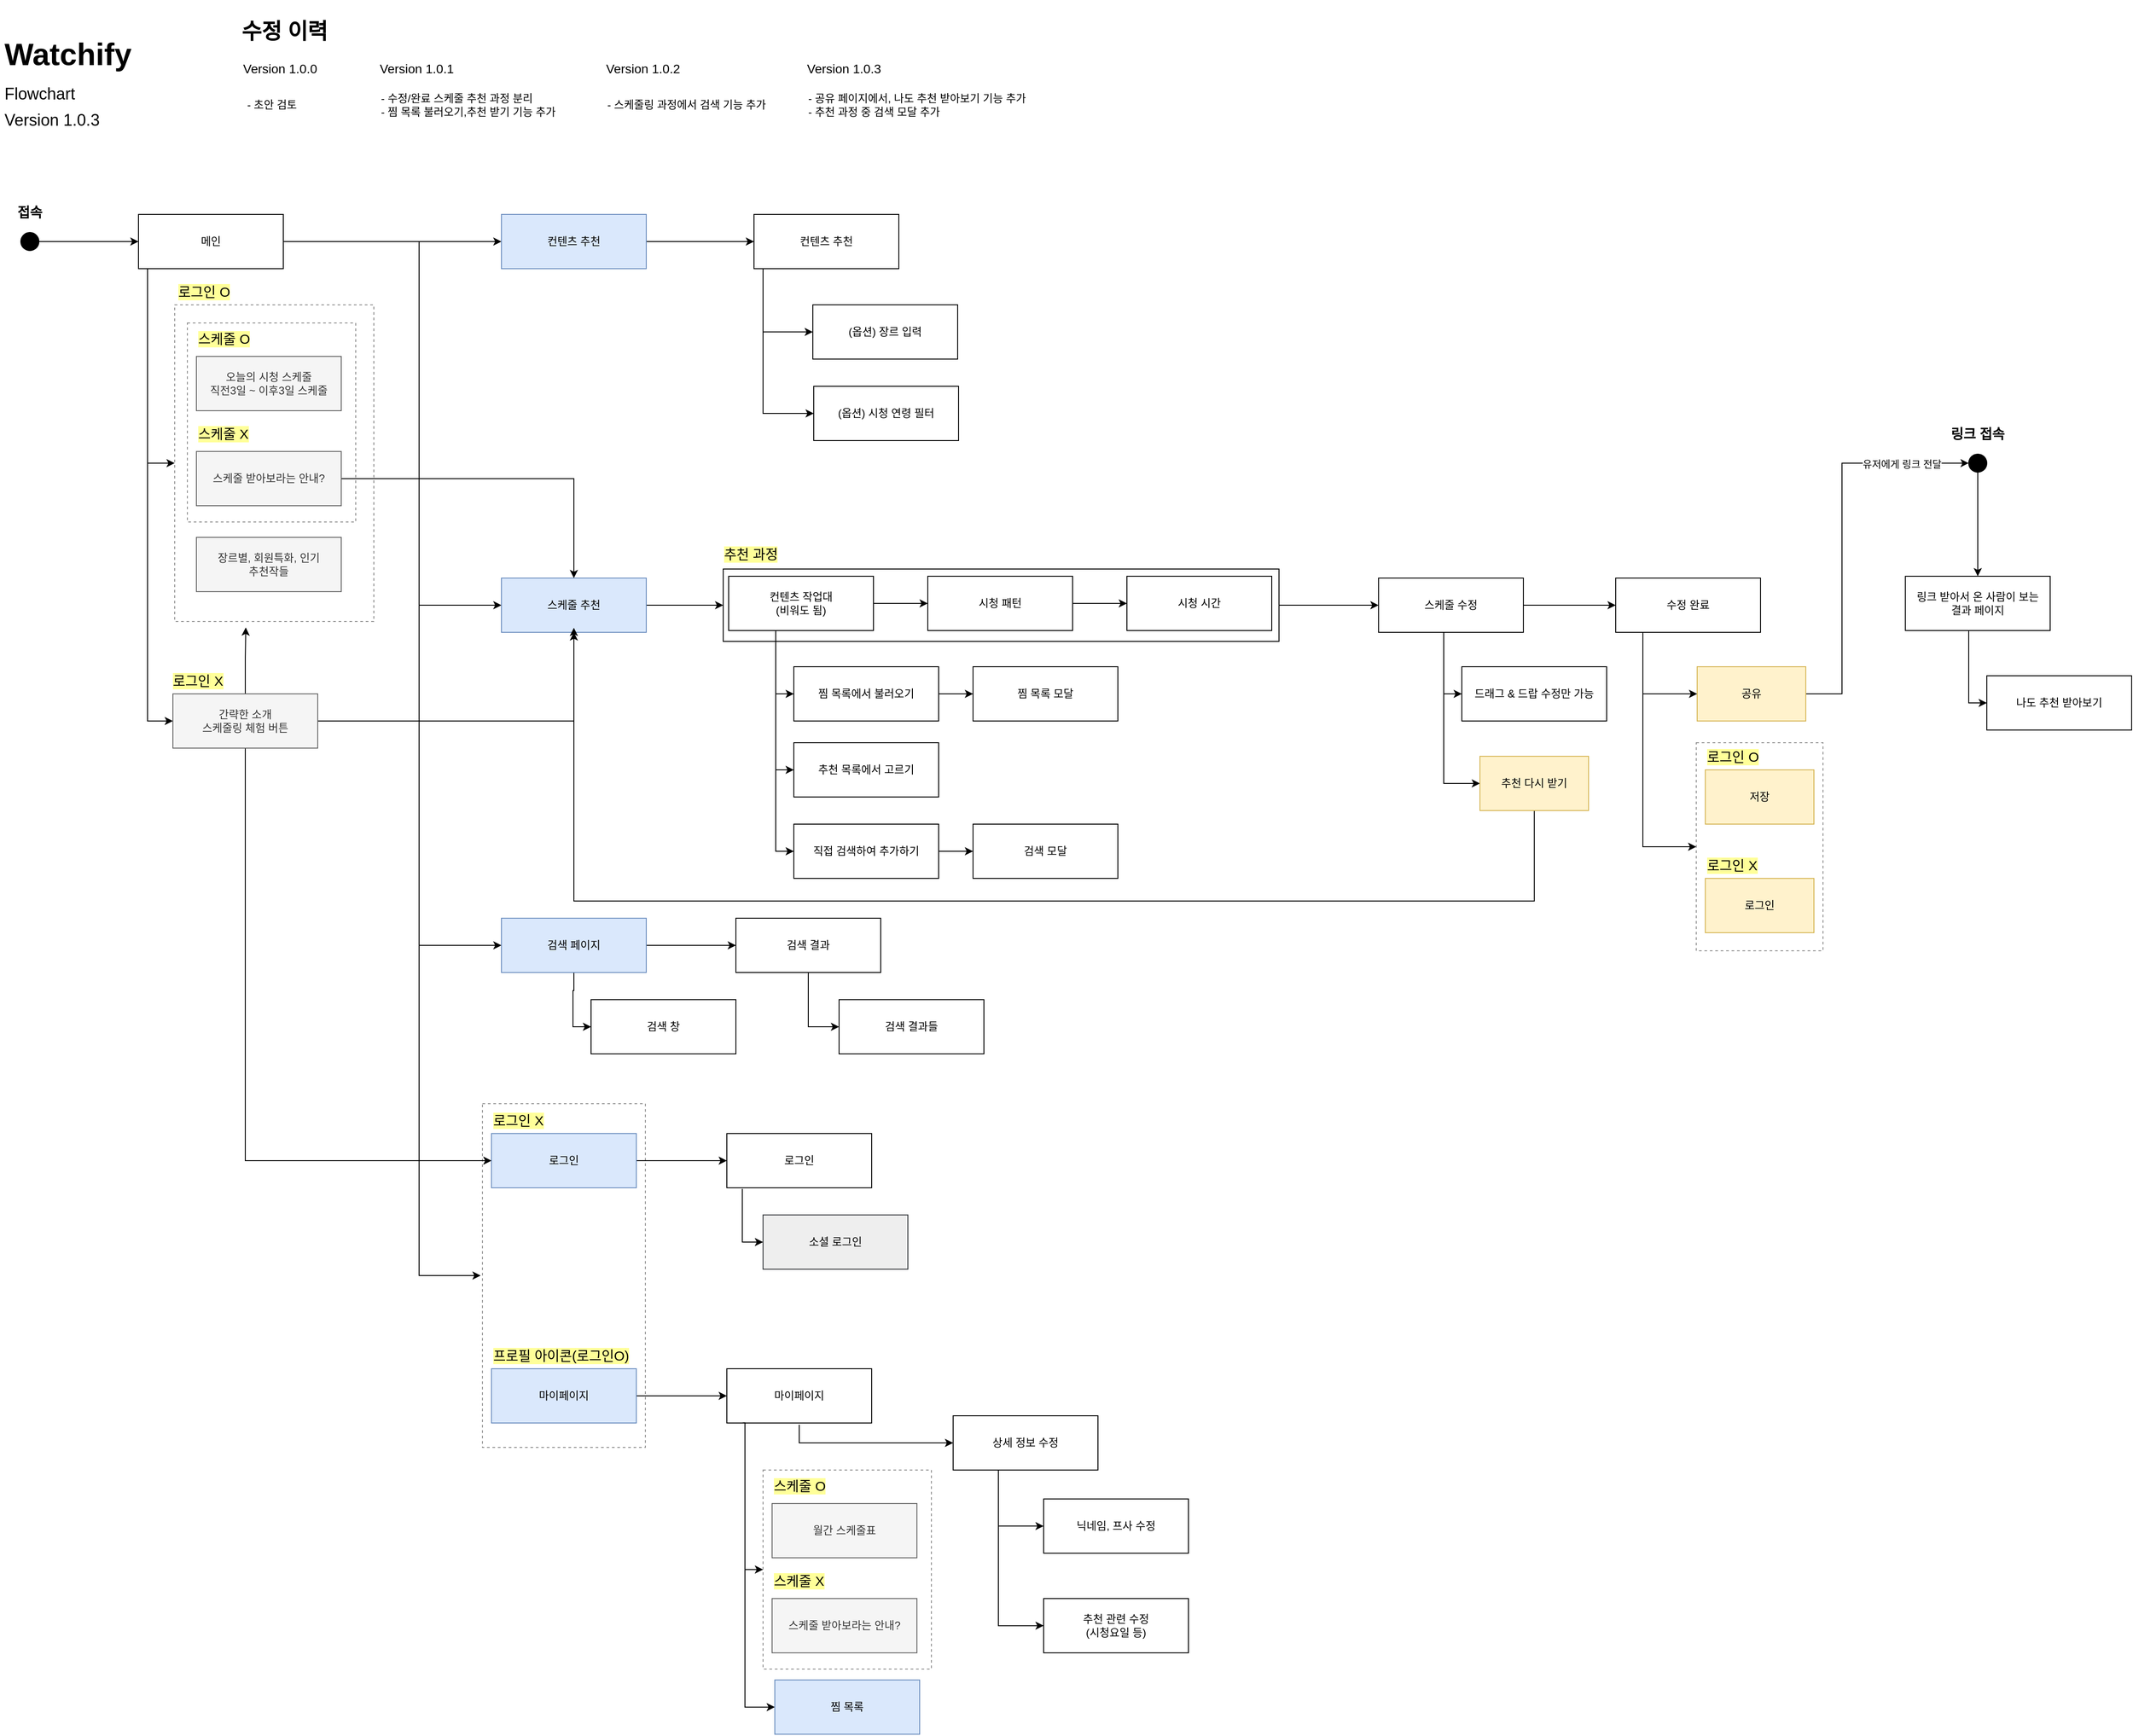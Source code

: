 <mxfile version="21.1.9" type="google">
  <diagram id="C5RBs43oDa-KdzZeNtuy" name="Page-1">
    <mxGraphModel dx="1621" dy="516" grid="1" gridSize="10" guides="1" tooltips="1" connect="1" arrows="1" fold="1" page="1" pageScale="1" pageWidth="827" pageHeight="1169" math="0" shadow="0">
      <root>
        <mxCell id="WIyWlLk6GJQsqaUBKTNV-0" />
        <mxCell id="WIyWlLk6GJQsqaUBKTNV-1" parent="WIyWlLk6GJQsqaUBKTNV-0" />
        <mxCell id="y1CCjUSVL_oUpZ1uXz9z-253" value="" style="rounded=0;whiteSpace=wrap;html=1;dashed=1;strokeWidth=1;fillColor=none;strokeColor=#8F8F8F;" parent="WIyWlLk6GJQsqaUBKTNV-1" vertex="1">
          <mxGeometry x="88" y="1654" width="186" height="220" as="geometry" />
        </mxCell>
        <mxCell id="y1CCjUSVL_oUpZ1uXz9z-239" value="" style="rounded=0;whiteSpace=wrap;html=1;dashed=1;strokeWidth=1;fillColor=none;strokeColor=#8F8F8F;" parent="WIyWlLk6GJQsqaUBKTNV-1" vertex="1">
          <mxGeometry x="1119" y="850" width="140" height="230" as="geometry" />
        </mxCell>
        <mxCell id="y1CCjUSVL_oUpZ1uXz9z-2" value="" style="rounded=0;whiteSpace=wrap;html=1;dashed=1;strokeWidth=1;fillColor=none;strokeColor=#8F8F8F;" parent="WIyWlLk6GJQsqaUBKTNV-1" vertex="1">
          <mxGeometry x="-562" y="365.94" width="220" height="350.06" as="geometry" />
        </mxCell>
        <mxCell id="y1CCjUSVL_oUpZ1uXz9z-4" value="" style="rounded=0;whiteSpace=wrap;html=1;dashed=1;strokeWidth=1;fillColor=none;strokeColor=#8F8F8F;" parent="WIyWlLk6GJQsqaUBKTNV-1" vertex="1">
          <mxGeometry x="-222" y="1249" width="180" height="380" as="geometry" />
        </mxCell>
        <mxCell id="y1CCjUSVL_oUpZ1uXz9z-5" value="&lt;h1&gt;&lt;span style=&quot;font-size: 34px;&quot;&gt;Watchify&lt;/span&gt;&lt;/h1&gt;&lt;p style=&quot;font-size: 18px; line-height: 60%;&quot;&gt;&lt;font style=&quot;font-size: 18px;&quot;&gt;&lt;span style=&quot;background-color: initial;&quot;&gt;Flowchart&lt;/span&gt;&lt;br&gt;&lt;/font&gt;&lt;/p&gt;&lt;p style=&quot;font-size: 18px; line-height: 60%;&quot;&gt;&lt;font style=&quot;font-size: 18px;&quot;&gt;Version 1.0.3&lt;/font&gt;&lt;/p&gt;" style="text;html=1;strokeColor=none;fillColor=none;spacing=5;spacingTop=-20;whiteSpace=wrap;overflow=hidden;rounded=0;horizontal=1;strokeWidth=1;" parent="WIyWlLk6GJQsqaUBKTNV-1" vertex="1">
          <mxGeometry x="-755" y="63" width="190" height="130" as="geometry" />
        </mxCell>
        <mxCell id="y1CCjUSVL_oUpZ1uXz9z-10" value="" style="ellipse;whiteSpace=wrap;html=1;fillColor=#000000;fontSize=12;align=center;strokeWidth=1;" parent="WIyWlLk6GJQsqaUBKTNV-1" vertex="1">
          <mxGeometry x="-732" y="286" width="20" height="20" as="geometry" />
        </mxCell>
        <mxCell id="y1CCjUSVL_oUpZ1uXz9z-11" style="edgeStyle=orthogonalEdgeStyle;rounded=0;html=1;exitX=1;exitY=0.5;startArrow=none;startFill=0;endArrow=classic;endFill=1;jettySize=auto;orthogonalLoop=1;fontColor=#F7F7F7;strokeWidth=1;" parent="WIyWlLk6GJQsqaUBKTNV-1" source="y1CCjUSVL_oUpZ1uXz9z-10" edge="1">
          <mxGeometry relative="1" as="geometry">
            <mxPoint x="-602" y="296" as="targetPoint" />
          </mxGeometry>
        </mxCell>
        <mxCell id="y1CCjUSVL_oUpZ1uXz9z-12" style="edgeStyle=orthogonalEdgeStyle;rounded=0;orthogonalLoop=1;jettySize=auto;html=1;exitX=1;exitY=0.5;exitDx=0;exitDy=0;entryX=0;entryY=0.5;entryDx=0;entryDy=0;strokeWidth=1;fontSize=16;" parent="WIyWlLk6GJQsqaUBKTNV-1" source="y1CCjUSVL_oUpZ1uXz9z-16" target="y1CCjUSVL_oUpZ1uXz9z-21" edge="1">
          <mxGeometry relative="1" as="geometry">
            <Array as="points">
              <mxPoint x="-292" y="296" />
              <mxPoint x="-292" y="698" />
            </Array>
          </mxGeometry>
        </mxCell>
        <mxCell id="y1CCjUSVL_oUpZ1uXz9z-13" style="edgeStyle=orthogonalEdgeStyle;rounded=0;orthogonalLoop=1;jettySize=auto;html=1;exitX=1;exitY=0.5;exitDx=0;exitDy=0;entryX=0;entryY=0.5;entryDx=0;entryDy=0;strokeWidth=1;fontSize=16;" parent="WIyWlLk6GJQsqaUBKTNV-1" source="y1CCjUSVL_oUpZ1uXz9z-16" target="y1CCjUSVL_oUpZ1uXz9z-19" edge="1">
          <mxGeometry relative="1" as="geometry" />
        </mxCell>
        <mxCell id="y1CCjUSVL_oUpZ1uXz9z-165" style="edgeStyle=orthogonalEdgeStyle;rounded=0;orthogonalLoop=1;jettySize=auto;html=1;entryX=0;entryY=0.5;entryDx=0;entryDy=0;" parent="WIyWlLk6GJQsqaUBKTNV-1" source="y1CCjUSVL_oUpZ1uXz9z-16" target="y1CCjUSVL_oUpZ1uXz9z-94" edge="1">
          <mxGeometry relative="1" as="geometry">
            <Array as="points">
              <mxPoint x="-592" y="826" />
            </Array>
          </mxGeometry>
        </mxCell>
        <mxCell id="y1CCjUSVL_oUpZ1uXz9z-169" style="edgeStyle=orthogonalEdgeStyle;rounded=0;orthogonalLoop=1;jettySize=auto;html=1;entryX=0;entryY=0.5;entryDx=0;entryDy=0;" parent="WIyWlLk6GJQsqaUBKTNV-1" source="y1CCjUSVL_oUpZ1uXz9z-16" target="y1CCjUSVL_oUpZ1uXz9z-2" edge="1">
          <mxGeometry relative="1" as="geometry">
            <Array as="points">
              <mxPoint x="-592" y="541" />
            </Array>
          </mxGeometry>
        </mxCell>
        <mxCell id="y1CCjUSVL_oUpZ1uXz9z-176" style="edgeStyle=orthogonalEdgeStyle;rounded=0;orthogonalLoop=1;jettySize=auto;html=1;entryX=0;entryY=0.5;entryDx=0;entryDy=0;" parent="WIyWlLk6GJQsqaUBKTNV-1" source="y1CCjUSVL_oUpZ1uXz9z-16" target="y1CCjUSVL_oUpZ1uXz9z-137" edge="1">
          <mxGeometry relative="1" as="geometry">
            <Array as="points">
              <mxPoint x="-292" y="296" />
              <mxPoint x="-292" y="1074" />
            </Array>
          </mxGeometry>
        </mxCell>
        <mxCell id="y1CCjUSVL_oUpZ1uXz9z-290" style="edgeStyle=orthogonalEdgeStyle;rounded=0;orthogonalLoop=1;jettySize=auto;html=1;entryX=0;entryY=0.5;entryDx=0;entryDy=0;" parent="WIyWlLk6GJQsqaUBKTNV-1" edge="1">
          <mxGeometry relative="1" as="geometry">
            <mxPoint x="-444" y="296.043" as="sourcePoint" />
            <mxPoint x="-224" y="1439" as="targetPoint" />
            <Array as="points">
              <mxPoint x="-292" y="296" />
              <mxPoint x="-292" y="1439" />
            </Array>
          </mxGeometry>
        </mxCell>
        <mxCell id="y1CCjUSVL_oUpZ1uXz9z-16" value="메인" style="rounded=0;whiteSpace=wrap;html=1;strokeWidth=1;" parent="WIyWlLk6GJQsqaUBKTNV-1" vertex="1">
          <mxGeometry x="-602" y="266" width="160" height="60" as="geometry" />
        </mxCell>
        <mxCell id="y1CCjUSVL_oUpZ1uXz9z-17" value="&lt;b&gt;접속&lt;/b&gt;" style="text;html=1;strokeColor=none;fillColor=none;align=center;verticalAlign=middle;whiteSpace=wrap;rounded=0;dashed=1;strokeWidth=1;fontSize=15;" parent="WIyWlLk6GJQsqaUBKTNV-1" vertex="1">
          <mxGeometry x="-752" y="248" width="60" height="30" as="geometry" />
        </mxCell>
        <mxCell id="y1CCjUSVL_oUpZ1uXz9z-178" style="edgeStyle=orthogonalEdgeStyle;rounded=0;orthogonalLoop=1;jettySize=auto;html=1;entryX=0;entryY=0.5;entryDx=0;entryDy=0;" parent="WIyWlLk6GJQsqaUBKTNV-1" source="y1CCjUSVL_oUpZ1uXz9z-19" target="y1CCjUSVL_oUpZ1uXz9z-177" edge="1">
          <mxGeometry relative="1" as="geometry" />
        </mxCell>
        <mxCell id="y1CCjUSVL_oUpZ1uXz9z-19" value="컨텐츠 추천" style="rounded=0;whiteSpace=wrap;html=1;strokeWidth=1;fillColor=#dae8fc;strokeColor=#6c8ebf;" parent="WIyWlLk6GJQsqaUBKTNV-1" vertex="1">
          <mxGeometry x="-201" y="266" width="160" height="60" as="geometry" />
        </mxCell>
        <mxCell id="y1CCjUSVL_oUpZ1uXz9z-205" style="edgeStyle=orthogonalEdgeStyle;rounded=0;orthogonalLoop=1;jettySize=auto;html=1;entryX=0;entryY=0.5;entryDx=0;entryDy=0;" parent="WIyWlLk6GJQsqaUBKTNV-1" source="y1CCjUSVL_oUpZ1uXz9z-21" target="y1CCjUSVL_oUpZ1uXz9z-179" edge="1">
          <mxGeometry relative="1" as="geometry" />
        </mxCell>
        <mxCell id="y1CCjUSVL_oUpZ1uXz9z-21" value="스케줄 추천" style="rounded=0;whiteSpace=wrap;html=1;strokeWidth=1;fillColor=#dae8fc;strokeColor=#6c8ebf;" parent="WIyWlLk6GJQsqaUBKTNV-1" vertex="1">
          <mxGeometry x="-201" y="668" width="160" height="60" as="geometry" />
        </mxCell>
        <mxCell id="y1CCjUSVL_oUpZ1uXz9z-22" style="edgeStyle=orthogonalEdgeStyle;rounded=0;orthogonalLoop=1;jettySize=auto;html=1;exitX=1;exitY=0.5;exitDx=0;exitDy=0;entryX=0;entryY=0.5;entryDx=0;entryDy=0;strokeWidth=1;fontSize=16;" parent="WIyWlLk6GJQsqaUBKTNV-1" source="y1CCjUSVL_oUpZ1uXz9z-23" target="y1CCjUSVL_oUpZ1uXz9z-32" edge="1">
          <mxGeometry relative="1" as="geometry" />
        </mxCell>
        <mxCell id="y1CCjUSVL_oUpZ1uXz9z-23" value="로그인" style="rounded=0;whiteSpace=wrap;html=1;strokeWidth=1;fillColor=#dae8fc;strokeColor=#6c8ebf;" parent="WIyWlLk6GJQsqaUBKTNV-1" vertex="1">
          <mxGeometry x="-212" y="1282" width="160" height="60" as="geometry" />
        </mxCell>
        <mxCell id="y1CCjUSVL_oUpZ1uXz9z-24" style="edgeStyle=orthogonalEdgeStyle;rounded=0;orthogonalLoop=1;jettySize=auto;html=1;exitX=1;exitY=0.5;exitDx=0;exitDy=0;entryX=0;entryY=0.5;entryDx=0;entryDy=0;strokeWidth=1;fontSize=16;" parent="WIyWlLk6GJQsqaUBKTNV-1" source="y1CCjUSVL_oUpZ1uXz9z-25" target="y1CCjUSVL_oUpZ1uXz9z-34" edge="1">
          <mxGeometry relative="1" as="geometry" />
        </mxCell>
        <mxCell id="y1CCjUSVL_oUpZ1uXz9z-25" value="마이페이지" style="rounded=0;whiteSpace=wrap;html=1;strokeWidth=1;fillColor=#dae8fc;strokeColor=#6c8ebf;" parent="WIyWlLk6GJQsqaUBKTNV-1" vertex="1">
          <mxGeometry x="-212" y="1542" width="160" height="60" as="geometry" />
        </mxCell>
        <mxCell id="y1CCjUSVL_oUpZ1uXz9z-31" style="edgeStyle=orthogonalEdgeStyle;rounded=0;orthogonalLoop=1;jettySize=auto;html=1;exitX=0.107;exitY=1.02;exitDx=0;exitDy=0;entryX=0;entryY=0.5;entryDx=0;entryDy=0;strokeWidth=1;fontSize=15;exitPerimeter=0;" parent="WIyWlLk6GJQsqaUBKTNV-1" source="y1CCjUSVL_oUpZ1uXz9z-32" target="y1CCjUSVL_oUpZ1uXz9z-47" edge="1">
          <mxGeometry relative="1" as="geometry" />
        </mxCell>
        <mxCell id="y1CCjUSVL_oUpZ1uXz9z-32" value="로그인" style="rounded=0;whiteSpace=wrap;html=1;strokeWidth=1;" parent="WIyWlLk6GJQsqaUBKTNV-1" vertex="1">
          <mxGeometry x="48" y="1282" width="160" height="60" as="geometry" />
        </mxCell>
        <mxCell id="y1CCjUSVL_oUpZ1uXz9z-175" style="edgeStyle=orthogonalEdgeStyle;rounded=0;orthogonalLoop=1;jettySize=auto;html=1;entryX=0;entryY=0.5;entryDx=0;entryDy=0;" parent="WIyWlLk6GJQsqaUBKTNV-1" target="y1CCjUSVL_oUpZ1uXz9z-173" edge="1">
          <mxGeometry relative="1" as="geometry">
            <mxPoint x="128" y="1604" as="sourcePoint" />
            <Array as="points">
              <mxPoint x="128" y="1624" />
            </Array>
          </mxGeometry>
        </mxCell>
        <mxCell id="y1CCjUSVL_oUpZ1uXz9z-256" style="edgeStyle=orthogonalEdgeStyle;rounded=0;orthogonalLoop=1;jettySize=auto;html=1;entryX=0;entryY=0.5;entryDx=0;entryDy=0;" parent="WIyWlLk6GJQsqaUBKTNV-1" source="y1CCjUSVL_oUpZ1uXz9z-34" target="y1CCjUSVL_oUpZ1uXz9z-253" edge="1">
          <mxGeometry relative="1" as="geometry">
            <Array as="points">
              <mxPoint x="68" y="1764" />
            </Array>
          </mxGeometry>
        </mxCell>
        <mxCell id="y1CCjUSVL_oUpZ1uXz9z-34" value="마이페이지" style="rounded=0;whiteSpace=wrap;html=1;strokeWidth=1;" parent="WIyWlLk6GJQsqaUBKTNV-1" vertex="1">
          <mxGeometry x="48" y="1542" width="160" height="60" as="geometry" />
        </mxCell>
        <mxCell id="y1CCjUSVL_oUpZ1uXz9z-45" value="로그인 X" style="text;html=1;strokeColor=none;fillColor=none;align=left;verticalAlign=middle;whiteSpace=wrap;rounded=0;dashed=1;strokeWidth=1;fontSize=15;labelBackgroundColor=#FFFF99;" parent="WIyWlLk6GJQsqaUBKTNV-1" vertex="1">
          <mxGeometry x="-212" y="1252" width="184" height="30" as="geometry" />
        </mxCell>
        <mxCell id="y1CCjUSVL_oUpZ1uXz9z-46" value="프로필 아이콘(로그인O)" style="text;html=1;strokeColor=none;fillColor=none;align=left;verticalAlign=middle;whiteSpace=wrap;rounded=0;dashed=1;strokeWidth=1;fontSize=15;labelBackgroundColor=#FFFF99;" parent="WIyWlLk6GJQsqaUBKTNV-1" vertex="1">
          <mxGeometry x="-212" y="1512" width="184" height="30" as="geometry" />
        </mxCell>
        <mxCell id="y1CCjUSVL_oUpZ1uXz9z-47" value="소셜 로그인" style="rounded=0;whiteSpace=wrap;html=1;strokeWidth=1;fillColor=#eeeeee;strokeColor=#36393d;" parent="WIyWlLk6GJQsqaUBKTNV-1" vertex="1">
          <mxGeometry x="88" y="1372" width="160" height="60" as="geometry" />
        </mxCell>
        <mxCell id="y1CCjUSVL_oUpZ1uXz9z-52" style="edgeStyle=orthogonalEdgeStyle;rounded=0;orthogonalLoop=1;jettySize=auto;html=1;exitX=0.109;exitY=0.997;exitDx=0;exitDy=0;entryX=0;entryY=0.5;entryDx=0;entryDy=0;strokeWidth=1;fontSize=15;exitPerimeter=0;" parent="WIyWlLk6GJQsqaUBKTNV-1" source="y1CCjUSVL_oUpZ1uXz9z-34" target="y1CCjUSVL_oUpZ1uXz9z-56" edge="1">
          <mxGeometry relative="1" as="geometry">
            <mxPoint x="75.44" y="1611.82" as="sourcePoint" />
            <mxPoint x="98" y="1752" as="targetPoint" />
            <Array as="points">
              <mxPoint x="68" y="1602" />
              <mxPoint x="68" y="1916" />
            </Array>
          </mxGeometry>
        </mxCell>
        <mxCell id="y1CCjUSVL_oUpZ1uXz9z-56" value="찜 목록" style="rounded=0;whiteSpace=wrap;html=1;strokeWidth=1;fillColor=#dae8fc;strokeColor=#6c8ebf;" parent="WIyWlLk6GJQsqaUBKTNV-1" vertex="1">
          <mxGeometry x="101" y="1886.06" width="160" height="60" as="geometry" />
        </mxCell>
        <mxCell id="y1CCjUSVL_oUpZ1uXz9z-86" value="로그인 X" style="text;html=1;strokeColor=none;fillColor=none;align=left;verticalAlign=middle;whiteSpace=wrap;rounded=0;dashed=1;strokeWidth=1;fontSize=15;labelBackgroundColor=#FFFF99;" parent="WIyWlLk6GJQsqaUBKTNV-1" vertex="1">
          <mxGeometry x="-566" y="766" width="184" height="30" as="geometry" />
        </mxCell>
        <mxCell id="y1CCjUSVL_oUpZ1uXz9z-87" value="오늘의 시청 스케줄&lt;br&gt;직전3일 ~ 이후3일 스케줄" style="rounded=0;whiteSpace=wrap;html=1;strokeWidth=1;fillColor=#f5f5f5;fontColor=#333333;strokeColor=#666666;" parent="WIyWlLk6GJQsqaUBKTNV-1" vertex="1">
          <mxGeometry x="-538" y="423" width="160" height="60" as="geometry" />
        </mxCell>
        <mxCell id="y1CCjUSVL_oUpZ1uXz9z-88" value="스케줄 O" style="text;html=1;strokeColor=none;fillColor=none;align=left;verticalAlign=middle;whiteSpace=wrap;rounded=0;dashed=1;strokeWidth=1;fontSize=15;labelBackgroundColor=#FFFF99;" parent="WIyWlLk6GJQsqaUBKTNV-1" vertex="1">
          <mxGeometry x="-538" y="387.94" width="184" height="30" as="geometry" />
        </mxCell>
        <mxCell id="y1CCjUSVL_oUpZ1uXz9z-202" style="edgeStyle=orthogonalEdgeStyle;rounded=0;orthogonalLoop=1;jettySize=auto;html=1;entryX=0.5;entryY=1;entryDx=0;entryDy=0;" parent="WIyWlLk6GJQsqaUBKTNV-1" source="y1CCjUSVL_oUpZ1uXz9z-94" target="y1CCjUSVL_oUpZ1uXz9z-21" edge="1">
          <mxGeometry relative="1" as="geometry" />
        </mxCell>
        <mxCell id="y1CCjUSVL_oUpZ1uXz9z-312" style="edgeStyle=orthogonalEdgeStyle;rounded=0;orthogonalLoop=1;jettySize=auto;html=1;entryX=0;entryY=0.5;entryDx=0;entryDy=0;" parent="WIyWlLk6GJQsqaUBKTNV-1" source="y1CCjUSVL_oUpZ1uXz9z-94" target="y1CCjUSVL_oUpZ1uXz9z-23" edge="1">
          <mxGeometry relative="1" as="geometry">
            <Array as="points">
              <mxPoint x="-484" y="1312" />
            </Array>
          </mxGeometry>
        </mxCell>
        <mxCell id="y1CCjUSVL_oUpZ1uXz9z-315" style="edgeStyle=orthogonalEdgeStyle;rounded=0;orthogonalLoop=1;jettySize=auto;html=1;entryX=0.357;entryY=1.019;entryDx=0;entryDy=0;entryPerimeter=0;" parent="WIyWlLk6GJQsqaUBKTNV-1" source="y1CCjUSVL_oUpZ1uXz9z-94" target="y1CCjUSVL_oUpZ1uXz9z-2" edge="1">
          <mxGeometry relative="1" as="geometry" />
        </mxCell>
        <mxCell id="y1CCjUSVL_oUpZ1uXz9z-94" value="간략한 소개&lt;br&gt;스케줄링 체험 버튼" style="rounded=0;whiteSpace=wrap;html=1;strokeWidth=1;fillColor=#f5f5f5;fontColor=#333333;strokeColor=#666666;" parent="WIyWlLk6GJQsqaUBKTNV-1" vertex="1">
          <mxGeometry x="-564" y="796" width="160" height="60" as="geometry" />
        </mxCell>
        <mxCell id="y1CCjUSVL_oUpZ1uXz9z-215" style="edgeStyle=orthogonalEdgeStyle;rounded=0;orthogonalLoop=1;jettySize=auto;html=1;entryX=0;entryY=0.5;entryDx=0;entryDy=0;" parent="WIyWlLk6GJQsqaUBKTNV-1" source="y1CCjUSVL_oUpZ1uXz9z-137" target="y1CCjUSVL_oUpZ1uXz9z-214" edge="1">
          <mxGeometry relative="1" as="geometry" />
        </mxCell>
        <mxCell id="y1CCjUSVL_oUpZ1uXz9z-217" style="edgeStyle=orthogonalEdgeStyle;rounded=0;orthogonalLoop=1;jettySize=auto;html=1;entryX=0;entryY=0.5;entryDx=0;entryDy=0;" parent="WIyWlLk6GJQsqaUBKTNV-1" source="y1CCjUSVL_oUpZ1uXz9z-137" target="y1CCjUSVL_oUpZ1uXz9z-216" edge="1">
          <mxGeometry relative="1" as="geometry" />
        </mxCell>
        <mxCell id="y1CCjUSVL_oUpZ1uXz9z-137" value="검색 페이지" style="rounded=0;whiteSpace=wrap;html=1;strokeWidth=1;fillColor=#dae8fc;strokeColor=#6c8ebf;" parent="WIyWlLk6GJQsqaUBKTNV-1" vertex="1">
          <mxGeometry x="-201" y="1044" width="160" height="60" as="geometry" />
        </mxCell>
        <mxCell id="y1CCjUSVL_oUpZ1uXz9z-89" value="장르별, 회원특화, 인기&lt;br&gt;추천작들" style="rounded=0;whiteSpace=wrap;html=1;strokeWidth=1;fillColor=#f5f5f5;fontColor=#333333;strokeColor=#666666;" parent="WIyWlLk6GJQsqaUBKTNV-1" vertex="1">
          <mxGeometry x="-538" y="623" width="160" height="60" as="geometry" />
        </mxCell>
        <mxCell id="y1CCjUSVL_oUpZ1uXz9z-259" style="edgeStyle=orthogonalEdgeStyle;rounded=0;orthogonalLoop=1;jettySize=auto;html=1;entryX=0;entryY=0.5;entryDx=0;entryDy=0;" parent="WIyWlLk6GJQsqaUBKTNV-1" source="y1CCjUSVL_oUpZ1uXz9z-173" target="y1CCjUSVL_oUpZ1uXz9z-257" edge="1">
          <mxGeometry relative="1" as="geometry">
            <Array as="points">
              <mxPoint x="348" y="1716" />
            </Array>
          </mxGeometry>
        </mxCell>
        <mxCell id="y1CCjUSVL_oUpZ1uXz9z-260" style="edgeStyle=orthogonalEdgeStyle;rounded=0;orthogonalLoop=1;jettySize=auto;html=1;entryX=0;entryY=0.5;entryDx=0;entryDy=0;" parent="WIyWlLk6GJQsqaUBKTNV-1" source="y1CCjUSVL_oUpZ1uXz9z-173" target="y1CCjUSVL_oUpZ1uXz9z-258" edge="1">
          <mxGeometry relative="1" as="geometry">
            <Array as="points">
              <mxPoint x="348" y="1826" />
            </Array>
          </mxGeometry>
        </mxCell>
        <mxCell id="y1CCjUSVL_oUpZ1uXz9z-173" value="상세 정보 수정" style="rounded=0;whiteSpace=wrap;html=1;strokeWidth=1;" parent="WIyWlLk6GJQsqaUBKTNV-1" vertex="1">
          <mxGeometry x="298" y="1594" width="160" height="60" as="geometry" />
        </mxCell>
        <mxCell id="y1CCjUSVL_oUpZ1uXz9z-191" style="edgeStyle=orthogonalEdgeStyle;rounded=0;orthogonalLoop=1;jettySize=auto;html=1;entryX=0;entryY=0.5;entryDx=0;entryDy=0;" parent="WIyWlLk6GJQsqaUBKTNV-1" source="y1CCjUSVL_oUpZ1uXz9z-177" target="y1CCjUSVL_oUpZ1uXz9z-189" edge="1">
          <mxGeometry relative="1" as="geometry">
            <Array as="points">
              <mxPoint x="88" y="396" />
            </Array>
          </mxGeometry>
        </mxCell>
        <mxCell id="y1CCjUSVL_oUpZ1uXz9z-193" style="edgeStyle=orthogonalEdgeStyle;rounded=0;orthogonalLoop=1;jettySize=auto;html=1;entryX=0;entryY=0.5;entryDx=0;entryDy=0;" parent="WIyWlLk6GJQsqaUBKTNV-1" source="y1CCjUSVL_oUpZ1uXz9z-177" target="y1CCjUSVL_oUpZ1uXz9z-192" edge="1">
          <mxGeometry relative="1" as="geometry">
            <Array as="points">
              <mxPoint x="88" y="486" />
            </Array>
          </mxGeometry>
        </mxCell>
        <mxCell id="y1CCjUSVL_oUpZ1uXz9z-177" value="컨텐츠 추천" style="rounded=0;whiteSpace=wrap;html=1;strokeWidth=1;" parent="WIyWlLk6GJQsqaUBKTNV-1" vertex="1">
          <mxGeometry x="78" y="266" width="160" height="60" as="geometry" />
        </mxCell>
        <mxCell id="y1CCjUSVL_oUpZ1uXz9z-207" style="edgeStyle=orthogonalEdgeStyle;rounded=0;orthogonalLoop=1;jettySize=auto;html=1;entryX=0;entryY=0.5;entryDx=0;entryDy=0;" parent="WIyWlLk6GJQsqaUBKTNV-1" source="y1CCjUSVL_oUpZ1uXz9z-179" target="y1CCjUSVL_oUpZ1uXz9z-206" edge="1">
          <mxGeometry relative="1" as="geometry" />
        </mxCell>
        <mxCell id="y1CCjUSVL_oUpZ1uXz9z-179" value="" style="rounded=0;whiteSpace=wrap;html=1;shadow=0;strokeColor=#000000;strokeWidth=1;fillColor=#ffffff;fontColor=#F7F7F7;align=center;" parent="WIyWlLk6GJQsqaUBKTNV-1" vertex="1">
          <mxGeometry x="44" y="658" width="614" height="80" as="geometry" />
        </mxCell>
        <mxCell id="y1CCjUSVL_oUpZ1uXz9z-180" style="edgeStyle=orthogonalEdgeStyle;rounded=0;orthogonalLoop=1;jettySize=auto;html=1;exitX=1;exitY=0.5;exitDx=0;exitDy=0;entryX=0;entryY=0.5;entryDx=0;entryDy=0;strokeWidth=1;fontSize=15;" parent="WIyWlLk6GJQsqaUBKTNV-1" source="y1CCjUSVL_oUpZ1uXz9z-181" target="y1CCjUSVL_oUpZ1uXz9z-184" edge="1">
          <mxGeometry relative="1" as="geometry" />
        </mxCell>
        <mxCell id="y1CCjUSVL_oUpZ1uXz9z-269" style="edgeStyle=orthogonalEdgeStyle;rounded=0;orthogonalLoop=1;jettySize=auto;html=1;entryX=0;entryY=0.5;entryDx=0;entryDy=0;" parent="WIyWlLk6GJQsqaUBKTNV-1" source="y1CCjUSVL_oUpZ1uXz9z-181" target="y1CCjUSVL_oUpZ1uXz9z-268" edge="1">
          <mxGeometry relative="1" as="geometry">
            <Array as="points">
              <mxPoint x="102" y="796" />
            </Array>
          </mxGeometry>
        </mxCell>
        <mxCell id="y1CCjUSVL_oUpZ1uXz9z-271" style="edgeStyle=orthogonalEdgeStyle;rounded=0;orthogonalLoop=1;jettySize=auto;html=1;entryX=0;entryY=0.5;entryDx=0;entryDy=0;" parent="WIyWlLk6GJQsqaUBKTNV-1" source="y1CCjUSVL_oUpZ1uXz9z-181" target="y1CCjUSVL_oUpZ1uXz9z-270" edge="1">
          <mxGeometry relative="1" as="geometry">
            <Array as="points">
              <mxPoint x="102" y="880" />
            </Array>
          </mxGeometry>
        </mxCell>
        <mxCell id="y1CCjUSVL_oUpZ1uXz9z-292" style="edgeStyle=orthogonalEdgeStyle;rounded=0;orthogonalLoop=1;jettySize=auto;html=1;entryX=0;entryY=0.5;entryDx=0;entryDy=0;" parent="WIyWlLk6GJQsqaUBKTNV-1" source="y1CCjUSVL_oUpZ1uXz9z-181" target="y1CCjUSVL_oUpZ1uXz9z-291" edge="1">
          <mxGeometry relative="1" as="geometry">
            <Array as="points">
              <mxPoint x="102" y="970" />
            </Array>
          </mxGeometry>
        </mxCell>
        <mxCell id="y1CCjUSVL_oUpZ1uXz9z-181" value="컨텐츠 작업대&lt;br&gt;(비워도 됨)" style="rounded=0;whiteSpace=wrap;html=1;strokeWidth=1;" parent="WIyWlLk6GJQsqaUBKTNV-1" vertex="1">
          <mxGeometry x="50.0" y="666" width="160" height="60" as="geometry" />
        </mxCell>
        <mxCell id="y1CCjUSVL_oUpZ1uXz9z-182" value="추천 과정" style="text;html=1;strokeColor=none;fillColor=none;align=left;verticalAlign=middle;whiteSpace=wrap;rounded=0;dashed=1;strokeWidth=1;fontSize=15;labelBackgroundColor=#FFFF99;" parent="WIyWlLk6GJQsqaUBKTNV-1" vertex="1">
          <mxGeometry x="43.0" y="626" width="370" height="30" as="geometry" />
        </mxCell>
        <mxCell id="y1CCjUSVL_oUpZ1uXz9z-183" style="edgeStyle=orthogonalEdgeStyle;rounded=0;orthogonalLoop=1;jettySize=auto;html=1;exitX=1;exitY=0.5;exitDx=0;exitDy=0;entryX=0;entryY=0.5;entryDx=0;entryDy=0;strokeWidth=1;fontSize=15;" parent="WIyWlLk6GJQsqaUBKTNV-1" source="y1CCjUSVL_oUpZ1uXz9z-184" target="y1CCjUSVL_oUpZ1uXz9z-186" edge="1">
          <mxGeometry relative="1" as="geometry" />
        </mxCell>
        <mxCell id="y1CCjUSVL_oUpZ1uXz9z-184" value="시청 패턴" style="rounded=0;whiteSpace=wrap;html=1;strokeWidth=1;" parent="WIyWlLk6GJQsqaUBKTNV-1" vertex="1">
          <mxGeometry x="270.0" y="666" width="160" height="60" as="geometry" />
        </mxCell>
        <mxCell id="y1CCjUSVL_oUpZ1uXz9z-186" value="시청 시간" style="rounded=0;whiteSpace=wrap;html=1;strokeWidth=1;" parent="WIyWlLk6GJQsqaUBKTNV-1" vertex="1">
          <mxGeometry x="490.0" y="666" width="160" height="60" as="geometry" />
        </mxCell>
        <mxCell id="y1CCjUSVL_oUpZ1uXz9z-189" value="(옵션) 장르 입력" style="rounded=0;whiteSpace=wrap;html=1;strokeWidth=1;" parent="WIyWlLk6GJQsqaUBKTNV-1" vertex="1">
          <mxGeometry x="143" y="365.94" width="160" height="60" as="geometry" />
        </mxCell>
        <mxCell id="y1CCjUSVL_oUpZ1uXz9z-192" value="(옵션) 시청 연령 필터" style="rounded=0;whiteSpace=wrap;html=1;strokeWidth=1;" parent="WIyWlLk6GJQsqaUBKTNV-1" vertex="1">
          <mxGeometry x="144" y="456" width="160" height="60" as="geometry" />
        </mxCell>
        <mxCell id="y1CCjUSVL_oUpZ1uXz9z-279" style="edgeStyle=orthogonalEdgeStyle;rounded=0;orthogonalLoop=1;jettySize=auto;html=1;entryX=0;entryY=0.5;entryDx=0;entryDy=0;" parent="WIyWlLk6GJQsqaUBKTNV-1" source="y1CCjUSVL_oUpZ1uXz9z-206" target="y1CCjUSVL_oUpZ1uXz9z-278" edge="1">
          <mxGeometry relative="1" as="geometry">
            <Array as="points">
              <mxPoint x="840" y="796" />
            </Array>
          </mxGeometry>
        </mxCell>
        <mxCell id="y1CCjUSVL_oUpZ1uXz9z-281" style="edgeStyle=orthogonalEdgeStyle;rounded=0;orthogonalLoop=1;jettySize=auto;html=1;entryX=0;entryY=0.5;entryDx=0;entryDy=0;" parent="WIyWlLk6GJQsqaUBKTNV-1" source="y1CCjUSVL_oUpZ1uXz9z-206" target="y1CCjUSVL_oUpZ1uXz9z-280" edge="1">
          <mxGeometry relative="1" as="geometry">
            <Array as="points">
              <mxPoint x="840" y="895" />
            </Array>
          </mxGeometry>
        </mxCell>
        <mxCell id="y1CCjUSVL_oUpZ1uXz9z-305" style="edgeStyle=orthogonalEdgeStyle;rounded=0;orthogonalLoop=1;jettySize=auto;html=1;entryX=0;entryY=0.5;entryDx=0;entryDy=0;" parent="WIyWlLk6GJQsqaUBKTNV-1" source="y1CCjUSVL_oUpZ1uXz9z-206" target="y1CCjUSVL_oUpZ1uXz9z-304" edge="1">
          <mxGeometry relative="1" as="geometry" />
        </mxCell>
        <mxCell id="y1CCjUSVL_oUpZ1uXz9z-206" value="스케줄 수정" style="rounded=0;whiteSpace=wrap;html=1;strokeWidth=1;" parent="WIyWlLk6GJQsqaUBKTNV-1" vertex="1">
          <mxGeometry x="768.0" y="668" width="160" height="60" as="geometry" />
        </mxCell>
        <mxCell id="y1CCjUSVL_oUpZ1uXz9z-208" value="로그인 O" style="text;html=1;strokeColor=none;fillColor=none;align=left;verticalAlign=middle;whiteSpace=wrap;rounded=0;dashed=1;strokeWidth=1;fontSize=15;labelBackgroundColor=#FFFF99;" parent="WIyWlLk6GJQsqaUBKTNV-1" vertex="1">
          <mxGeometry x="-560" y="335.94" width="184" height="30" as="geometry" />
        </mxCell>
        <mxCell id="y1CCjUSVL_oUpZ1uXz9z-209" value="" style="rounded=0;whiteSpace=wrap;html=1;dashed=1;strokeWidth=1;fillColor=none;strokeColor=#8F8F8F;" parent="WIyWlLk6GJQsqaUBKTNV-1" vertex="1">
          <mxGeometry x="-548" y="386" width="186" height="220" as="geometry" />
        </mxCell>
        <mxCell id="y1CCjUSVL_oUpZ1uXz9z-262" style="edgeStyle=orthogonalEdgeStyle;rounded=0;orthogonalLoop=1;jettySize=auto;html=1;" parent="WIyWlLk6GJQsqaUBKTNV-1" source="y1CCjUSVL_oUpZ1uXz9z-210" target="y1CCjUSVL_oUpZ1uXz9z-21" edge="1">
          <mxGeometry relative="1" as="geometry" />
        </mxCell>
        <mxCell id="y1CCjUSVL_oUpZ1uXz9z-210" value="스케줄 받아보라는 안내?" style="rounded=0;whiteSpace=wrap;html=1;strokeWidth=1;fillColor=#f5f5f5;fontColor=#333333;strokeColor=#666666;" parent="WIyWlLk6GJQsqaUBKTNV-1" vertex="1">
          <mxGeometry x="-538" y="528.06" width="160" height="60" as="geometry" />
        </mxCell>
        <mxCell id="y1CCjUSVL_oUpZ1uXz9z-211" value="스케줄 X" style="text;html=1;strokeColor=none;fillColor=none;align=left;verticalAlign=middle;whiteSpace=wrap;rounded=0;dashed=1;strokeWidth=1;fontSize=15;labelBackgroundColor=#FFFF99;" parent="WIyWlLk6GJQsqaUBKTNV-1" vertex="1">
          <mxGeometry x="-538" y="493" width="184" height="30" as="geometry" />
        </mxCell>
        <mxCell id="y1CCjUSVL_oUpZ1uXz9z-219" style="edgeStyle=orthogonalEdgeStyle;rounded=0;orthogonalLoop=1;jettySize=auto;html=1;entryX=0;entryY=0.5;entryDx=0;entryDy=0;" parent="WIyWlLk6GJQsqaUBKTNV-1" source="y1CCjUSVL_oUpZ1uXz9z-214" target="y1CCjUSVL_oUpZ1uXz9z-218" edge="1">
          <mxGeometry relative="1" as="geometry" />
        </mxCell>
        <mxCell id="y1CCjUSVL_oUpZ1uXz9z-214" value="검색 결과" style="rounded=0;whiteSpace=wrap;html=1;strokeWidth=1;" parent="WIyWlLk6GJQsqaUBKTNV-1" vertex="1">
          <mxGeometry x="58" y="1044" width="160" height="60" as="geometry" />
        </mxCell>
        <mxCell id="y1CCjUSVL_oUpZ1uXz9z-216" value="검색 창" style="rounded=0;whiteSpace=wrap;html=1;strokeWidth=1;" parent="WIyWlLk6GJQsqaUBKTNV-1" vertex="1">
          <mxGeometry x="-102" y="1134" width="160" height="60" as="geometry" />
        </mxCell>
        <mxCell id="y1CCjUSVL_oUpZ1uXz9z-218" value="검색 결과들" style="rounded=0;whiteSpace=wrap;html=1;strokeWidth=1;" parent="WIyWlLk6GJQsqaUBKTNV-1" vertex="1">
          <mxGeometry x="172" y="1134" width="160" height="60" as="geometry" />
        </mxCell>
        <mxCell id="y1CCjUSVL_oUpZ1uXz9z-308" style="edgeStyle=orthogonalEdgeStyle;rounded=0;orthogonalLoop=1;jettySize=auto;html=1;entryX=0;entryY=0.5;entryDx=0;entryDy=0;" parent="WIyWlLk6GJQsqaUBKTNV-1" source="y1CCjUSVL_oUpZ1uXz9z-224" target="y1CCjUSVL_oUpZ1uXz9z-295" edge="1">
          <mxGeometry relative="1" as="geometry">
            <Array as="points">
              <mxPoint x="1280" y="796" />
              <mxPoint x="1280" y="541" />
            </Array>
          </mxGeometry>
        </mxCell>
        <mxCell id="y1CCjUSVL_oUpZ1uXz9z-309" value="유저에게 링크 전달" style="edgeLabel;html=1;align=center;verticalAlign=middle;resizable=0;points=[];" parent="y1CCjUSVL_oUpZ1uXz9z-308" connectable="0" vertex="1">
          <mxGeometry x="0.536" y="-1" relative="1" as="geometry">
            <mxPoint x="27" as="offset" />
          </mxGeometry>
        </mxCell>
        <mxCell id="y1CCjUSVL_oUpZ1uXz9z-224" value="공유" style="rounded=0;whiteSpace=wrap;html=1;fillColor=#fff2cc;strokeColor=#d6b656;strokeWidth=1;" parent="WIyWlLk6GJQsqaUBKTNV-1" vertex="1">
          <mxGeometry x="1120" y="766" width="120" height="60" as="geometry" />
        </mxCell>
        <mxCell id="y1CCjUSVL_oUpZ1uXz9z-230" value="저장" style="rounded=0;whiteSpace=wrap;html=1;fillColor=#fff2cc;strokeColor=#d6b656;strokeWidth=1;" parent="WIyWlLk6GJQsqaUBKTNV-1" vertex="1">
          <mxGeometry x="1129" y="880" width="120" height="60" as="geometry" />
        </mxCell>
        <mxCell id="y1CCjUSVL_oUpZ1uXz9z-238" value="로그인" style="rounded=0;whiteSpace=wrap;html=1;fillColor=#fff2cc;strokeColor=#d6b656;strokeWidth=1;" parent="WIyWlLk6GJQsqaUBKTNV-1" vertex="1">
          <mxGeometry x="1129" y="1000" width="120" height="60" as="geometry" />
        </mxCell>
        <mxCell id="y1CCjUSVL_oUpZ1uXz9z-245" value="로그인 O" style="text;html=1;strokeColor=none;fillColor=none;align=left;verticalAlign=middle;whiteSpace=wrap;rounded=0;dashed=1;strokeWidth=1;fontSize=15;labelBackgroundColor=#FFFF99;" parent="WIyWlLk6GJQsqaUBKTNV-1" vertex="1">
          <mxGeometry x="1129" y="850" width="70" height="30" as="geometry" />
        </mxCell>
        <mxCell id="y1CCjUSVL_oUpZ1uXz9z-246" value="로그인 X" style="text;html=1;strokeColor=none;fillColor=none;align=left;verticalAlign=middle;whiteSpace=wrap;rounded=0;dashed=1;strokeWidth=1;fontSize=15;labelBackgroundColor=#FFFF99;" parent="WIyWlLk6GJQsqaUBKTNV-1" vertex="1">
          <mxGeometry x="1129" y="970" width="70" height="30" as="geometry" />
        </mxCell>
        <mxCell id="y1CCjUSVL_oUpZ1uXz9z-299" style="edgeStyle=orthogonalEdgeStyle;rounded=0;orthogonalLoop=1;jettySize=auto;html=1;entryX=0;entryY=0.5;entryDx=0;entryDy=0;" parent="WIyWlLk6GJQsqaUBKTNV-1" source="y1CCjUSVL_oUpZ1uXz9z-247" target="y1CCjUSVL_oUpZ1uXz9z-298" edge="1">
          <mxGeometry relative="1" as="geometry">
            <Array as="points">
              <mxPoint x="1420" y="806" />
            </Array>
          </mxGeometry>
        </mxCell>
        <mxCell id="y1CCjUSVL_oUpZ1uXz9z-247" value="링크 받아서 온 사람이 보는&lt;br&gt;결과 페이지" style="rounded=0;whiteSpace=wrap;html=1;strokeWidth=1;" parent="WIyWlLk6GJQsqaUBKTNV-1" vertex="1">
          <mxGeometry x="1350" y="666" width="160" height="60" as="geometry" />
        </mxCell>
        <mxCell id="y1CCjUSVL_oUpZ1uXz9z-251" value="월간 스케줄표" style="rounded=0;whiteSpace=wrap;html=1;strokeWidth=1;fillColor=#f5f5f5;fontColor=#333333;strokeColor=#666666;" parent="WIyWlLk6GJQsqaUBKTNV-1" vertex="1">
          <mxGeometry x="98" y="1691" width="160" height="60" as="geometry" />
        </mxCell>
        <mxCell id="y1CCjUSVL_oUpZ1uXz9z-252" value="스케줄 O" style="text;html=1;strokeColor=none;fillColor=none;align=left;verticalAlign=middle;whiteSpace=wrap;rounded=0;dashed=1;strokeWidth=1;fontSize=15;labelBackgroundColor=#FFFF99;" parent="WIyWlLk6GJQsqaUBKTNV-1" vertex="1">
          <mxGeometry x="98" y="1655.94" width="184" height="30" as="geometry" />
        </mxCell>
        <mxCell id="y1CCjUSVL_oUpZ1uXz9z-254" value="스케줄 받아보라는 안내?" style="rounded=0;whiteSpace=wrap;html=1;strokeWidth=1;fillColor=#f5f5f5;fontColor=#333333;strokeColor=#666666;" parent="WIyWlLk6GJQsqaUBKTNV-1" vertex="1">
          <mxGeometry x="98" y="1796.06" width="160" height="60" as="geometry" />
        </mxCell>
        <mxCell id="y1CCjUSVL_oUpZ1uXz9z-255" value="스케줄 X" style="text;html=1;strokeColor=none;fillColor=none;align=left;verticalAlign=middle;whiteSpace=wrap;rounded=0;dashed=1;strokeWidth=1;fontSize=15;labelBackgroundColor=#FFFF99;" parent="WIyWlLk6GJQsqaUBKTNV-1" vertex="1">
          <mxGeometry x="98" y="1761" width="184" height="30" as="geometry" />
        </mxCell>
        <mxCell id="y1CCjUSVL_oUpZ1uXz9z-257" value="닉네임, 프사 수정" style="rounded=0;whiteSpace=wrap;html=1;strokeWidth=1;" parent="WIyWlLk6GJQsqaUBKTNV-1" vertex="1">
          <mxGeometry x="398" y="1685.94" width="160" height="60" as="geometry" />
        </mxCell>
        <mxCell id="y1CCjUSVL_oUpZ1uXz9z-258" value="추천 관련 수정&lt;br&gt;(시청요일 등)" style="rounded=0;whiteSpace=wrap;html=1;strokeWidth=1;" parent="WIyWlLk6GJQsqaUBKTNV-1" vertex="1">
          <mxGeometry x="398" y="1796.06" width="160" height="60" as="geometry" />
        </mxCell>
        <mxCell id="y1CCjUSVL_oUpZ1uXz9z-289" style="edgeStyle=orthogonalEdgeStyle;rounded=0;orthogonalLoop=1;jettySize=auto;html=1;entryX=0;entryY=0.5;entryDx=0;entryDy=0;" parent="WIyWlLk6GJQsqaUBKTNV-1" source="y1CCjUSVL_oUpZ1uXz9z-268" target="y1CCjUSVL_oUpZ1uXz9z-288" edge="1">
          <mxGeometry relative="1" as="geometry" />
        </mxCell>
        <mxCell id="y1CCjUSVL_oUpZ1uXz9z-268" value="찜 목록에서 불러오기" style="rounded=0;whiteSpace=wrap;html=1;strokeWidth=1;" parent="WIyWlLk6GJQsqaUBKTNV-1" vertex="1">
          <mxGeometry x="122" y="766" width="160" height="60" as="geometry" />
        </mxCell>
        <mxCell id="y1CCjUSVL_oUpZ1uXz9z-270" value="추천 목록에서 고르기" style="rounded=0;whiteSpace=wrap;html=1;strokeWidth=1;" parent="WIyWlLk6GJQsqaUBKTNV-1" vertex="1">
          <mxGeometry x="122" y="850" width="160" height="60" as="geometry" />
        </mxCell>
        <mxCell id="y1CCjUSVL_oUpZ1uXz9z-278" value="드래그 &amp;amp; 드랍 수정만 가능" style="rounded=0;whiteSpace=wrap;html=1;strokeWidth=1;" parent="WIyWlLk6GJQsqaUBKTNV-1" vertex="1">
          <mxGeometry x="860.0" y="766" width="160" height="60" as="geometry" />
        </mxCell>
        <mxCell id="y1CCjUSVL_oUpZ1uXz9z-282" style="edgeStyle=orthogonalEdgeStyle;rounded=0;orthogonalLoop=1;jettySize=auto;html=1;entryX=0.5;entryY=1;entryDx=0;entryDy=0;" parent="WIyWlLk6GJQsqaUBKTNV-1" edge="1">
          <mxGeometry relative="1" as="geometry">
            <mxPoint x="940.053" y="920" as="sourcePoint" />
            <mxPoint x="-121" y="723" as="targetPoint" />
            <Array as="points">
              <mxPoint x="940" y="1025" />
              <mxPoint x="-121" y="1025" />
            </Array>
          </mxGeometry>
        </mxCell>
        <mxCell id="y1CCjUSVL_oUpZ1uXz9z-280" value="추천 다시 받기" style="rounded=0;whiteSpace=wrap;html=1;fillColor=#fff2cc;strokeColor=#d6b656;strokeWidth=1;" parent="WIyWlLk6GJQsqaUBKTNV-1" vertex="1">
          <mxGeometry x="880" y="865" width="120" height="60" as="geometry" />
        </mxCell>
        <mxCell id="y1CCjUSVL_oUpZ1uXz9z-283" value="&lt;h1 style=&quot;border-color: var(--border-color); text-align: left;&quot;&gt;수정 이력&lt;/h1&gt;" style="text;html=1;align=center;verticalAlign=middle;resizable=0;points=[];autosize=1;strokeColor=none;fillColor=none;" parent="WIyWlLk6GJQsqaUBKTNV-1" vertex="1">
          <mxGeometry x="-506" y="29" width="130" height="70" as="geometry" />
        </mxCell>
        <mxCell id="y1CCjUSVL_oUpZ1uXz9z-284" value="&lt;font style=&quot;font-size: 14px;&quot;&gt;Version 1.0.0&lt;br&gt;&lt;/font&gt;" style="text;html=1;align=center;verticalAlign=middle;resizable=0;points=[];autosize=1;strokeColor=none;fillColor=none;" parent="WIyWlLk6GJQsqaUBKTNV-1" vertex="1">
          <mxGeometry x="-501" y="90" width="110" height="30" as="geometry" />
        </mxCell>
        <mxCell id="y1CCjUSVL_oUpZ1uXz9z-285" value="- 초안 검토" style="text;html=1;align=center;verticalAlign=middle;resizable=0;points=[];autosize=1;strokeColor=none;fillColor=none;" parent="WIyWlLk6GJQsqaUBKTNV-1" vertex="1">
          <mxGeometry x="-495" y="130" width="80" height="30" as="geometry" />
        </mxCell>
        <mxCell id="y1CCjUSVL_oUpZ1uXz9z-286" value="&lt;font style=&quot;font-size: 14px;&quot;&gt;Version 1.0.1&lt;br&gt;&lt;/font&gt;" style="text;html=1;align=center;verticalAlign=middle;resizable=0;points=[];autosize=1;strokeColor=none;fillColor=none;" parent="WIyWlLk6GJQsqaUBKTNV-1" vertex="1">
          <mxGeometry x="-350" y="90" width="110" height="30" as="geometry" />
        </mxCell>
        <mxCell id="y1CCjUSVL_oUpZ1uXz9z-287" value="- 수정/완료 스케줄 추천 과정 분리&lt;br&gt;&lt;div style=&quot;&quot;&gt;&lt;span style=&quot;background-color: initial;&quot;&gt;- 찜 목록 불러오기,추천 받기 기능 추가&lt;/span&gt;&lt;/div&gt;" style="text;html=1;align=left;verticalAlign=middle;resizable=0;points=[];autosize=1;strokeColor=none;fillColor=none;" parent="WIyWlLk6GJQsqaUBKTNV-1" vertex="1">
          <mxGeometry x="-336" y="125" width="230" height="40" as="geometry" />
        </mxCell>
        <mxCell id="y1CCjUSVL_oUpZ1uXz9z-288" value="찜 목록 모달" style="rounded=0;whiteSpace=wrap;html=1;strokeWidth=1;" parent="WIyWlLk6GJQsqaUBKTNV-1" vertex="1">
          <mxGeometry x="320" y="766" width="160" height="60" as="geometry" />
        </mxCell>
        <mxCell id="y1CCjUSVL_oUpZ1uXz9z-311" style="edgeStyle=orthogonalEdgeStyle;rounded=0;orthogonalLoop=1;jettySize=auto;html=1;entryX=0;entryY=0.5;entryDx=0;entryDy=0;" parent="WIyWlLk6GJQsqaUBKTNV-1" source="y1CCjUSVL_oUpZ1uXz9z-291" target="y1CCjUSVL_oUpZ1uXz9z-310" edge="1">
          <mxGeometry relative="1" as="geometry" />
        </mxCell>
        <mxCell id="y1CCjUSVL_oUpZ1uXz9z-291" value="직접 검색하여 추가하기" style="rounded=0;whiteSpace=wrap;html=1;strokeWidth=1;" parent="WIyWlLk6GJQsqaUBKTNV-1" vertex="1">
          <mxGeometry x="122" y="940" width="160" height="60" as="geometry" />
        </mxCell>
        <mxCell id="y1CCjUSVL_oUpZ1uXz9z-293" value="&lt;font style=&quot;font-size: 14px;&quot;&gt;Version 1.0.2&lt;br&gt;&lt;/font&gt;" style="text;html=1;align=center;verticalAlign=middle;resizable=0;points=[];autosize=1;strokeColor=none;fillColor=none;" parent="WIyWlLk6GJQsqaUBKTNV-1" vertex="1">
          <mxGeometry x="-100" y="90" width="110" height="30" as="geometry" />
        </mxCell>
        <mxCell id="y1CCjUSVL_oUpZ1uXz9z-294" value="- 스케줄링 과정에서 검색 기능 추가" style="text;html=1;align=left;verticalAlign=middle;resizable=0;points=[];autosize=1;strokeColor=none;fillColor=none;" parent="WIyWlLk6GJQsqaUBKTNV-1" vertex="1">
          <mxGeometry x="-86" y="130" width="210" height="30" as="geometry" />
        </mxCell>
        <mxCell id="y1CCjUSVL_oUpZ1uXz9z-297" style="edgeStyle=orthogonalEdgeStyle;rounded=0;orthogonalLoop=1;jettySize=auto;html=1;entryX=0.5;entryY=0;entryDx=0;entryDy=0;" parent="WIyWlLk6GJQsqaUBKTNV-1" source="y1CCjUSVL_oUpZ1uXz9z-295" target="y1CCjUSVL_oUpZ1uXz9z-247" edge="1">
          <mxGeometry relative="1" as="geometry" />
        </mxCell>
        <mxCell id="y1CCjUSVL_oUpZ1uXz9z-295" value="" style="ellipse;whiteSpace=wrap;html=1;fillColor=#000000;fontSize=12;align=center;strokeWidth=1;" parent="WIyWlLk6GJQsqaUBKTNV-1" vertex="1">
          <mxGeometry x="1420" y="530.97" width="20" height="20" as="geometry" />
        </mxCell>
        <mxCell id="y1CCjUSVL_oUpZ1uXz9z-296" value="&lt;b&gt;링크 접속&lt;/b&gt;" style="text;html=1;strokeColor=none;fillColor=none;align=center;verticalAlign=middle;whiteSpace=wrap;rounded=0;dashed=1;strokeWidth=1;fontSize=15;" parent="WIyWlLk6GJQsqaUBKTNV-1" vertex="1">
          <mxGeometry x="1395" y="493" width="70" height="30" as="geometry" />
        </mxCell>
        <mxCell id="y1CCjUSVL_oUpZ1uXz9z-298" value="나도 추천 받아보기" style="rounded=0;whiteSpace=wrap;html=1;strokeWidth=1;" parent="WIyWlLk6GJQsqaUBKTNV-1" vertex="1">
          <mxGeometry x="1440" y="776" width="160" height="60" as="geometry" />
        </mxCell>
        <mxCell id="y1CCjUSVL_oUpZ1uXz9z-300" value="&lt;font style=&quot;font-size: 14px;&quot;&gt;Version 1.0.3&lt;br&gt;&lt;/font&gt;" style="text;html=1;align=center;verticalAlign=middle;resizable=0;points=[];autosize=1;strokeColor=none;fillColor=none;" parent="WIyWlLk6GJQsqaUBKTNV-1" vertex="1">
          <mxGeometry x="122" y="90" width="110" height="30" as="geometry" />
        </mxCell>
        <mxCell id="y1CCjUSVL_oUpZ1uXz9z-301" value="- 공유 페이지에서, 나도 추천 받아보기 기능 추가&lt;br&gt;- 추천 과정 중 검색 모달 추가" style="text;html=1;align=left;verticalAlign=middle;resizable=0;points=[];autosize=1;strokeColor=none;fillColor=none;" parent="WIyWlLk6GJQsqaUBKTNV-1" vertex="1">
          <mxGeometry x="136" y="125" width="280" height="40" as="geometry" />
        </mxCell>
        <mxCell id="y1CCjUSVL_oUpZ1uXz9z-306" style="edgeStyle=orthogonalEdgeStyle;rounded=0;orthogonalLoop=1;jettySize=auto;html=1;entryX=0;entryY=0.5;entryDx=0;entryDy=0;" parent="WIyWlLk6GJQsqaUBKTNV-1" source="y1CCjUSVL_oUpZ1uXz9z-304" target="y1CCjUSVL_oUpZ1uXz9z-224" edge="1">
          <mxGeometry relative="1" as="geometry">
            <Array as="points">
              <mxPoint x="1060" y="796" />
            </Array>
          </mxGeometry>
        </mxCell>
        <mxCell id="y1CCjUSVL_oUpZ1uXz9z-307" style="edgeStyle=orthogonalEdgeStyle;rounded=0;orthogonalLoop=1;jettySize=auto;html=1;entryX=0;entryY=0.5;entryDx=0;entryDy=0;" parent="WIyWlLk6GJQsqaUBKTNV-1" source="y1CCjUSVL_oUpZ1uXz9z-304" target="y1CCjUSVL_oUpZ1uXz9z-239" edge="1">
          <mxGeometry relative="1" as="geometry">
            <Array as="points">
              <mxPoint x="1060" y="965" />
            </Array>
          </mxGeometry>
        </mxCell>
        <mxCell id="y1CCjUSVL_oUpZ1uXz9z-304" value="수정 완료" style="rounded=0;whiteSpace=wrap;html=1;strokeWidth=1;" parent="WIyWlLk6GJQsqaUBKTNV-1" vertex="1">
          <mxGeometry x="1030" y="668" width="160" height="60" as="geometry" />
        </mxCell>
        <mxCell id="y1CCjUSVL_oUpZ1uXz9z-310" value="검색 모달" style="rounded=0;whiteSpace=wrap;html=1;strokeWidth=1;" parent="WIyWlLk6GJQsqaUBKTNV-1" vertex="1">
          <mxGeometry x="320" y="940" width="160" height="60" as="geometry" />
        </mxCell>
        <mxCell id="6-zKGewu3Uao3HsX3cMJ-0" value="&amp;nbsp;" style="text;html=1;align=center;verticalAlign=middle;resizable=0;points=[];autosize=1;strokeColor=none;fillColor=none;" parent="WIyWlLk6GJQsqaUBKTNV-1" vertex="1">
          <mxGeometry x="-55" y="415" width="30" height="30" as="geometry" />
        </mxCell>
      </root>
    </mxGraphModel>
  </diagram>
</mxfile>
